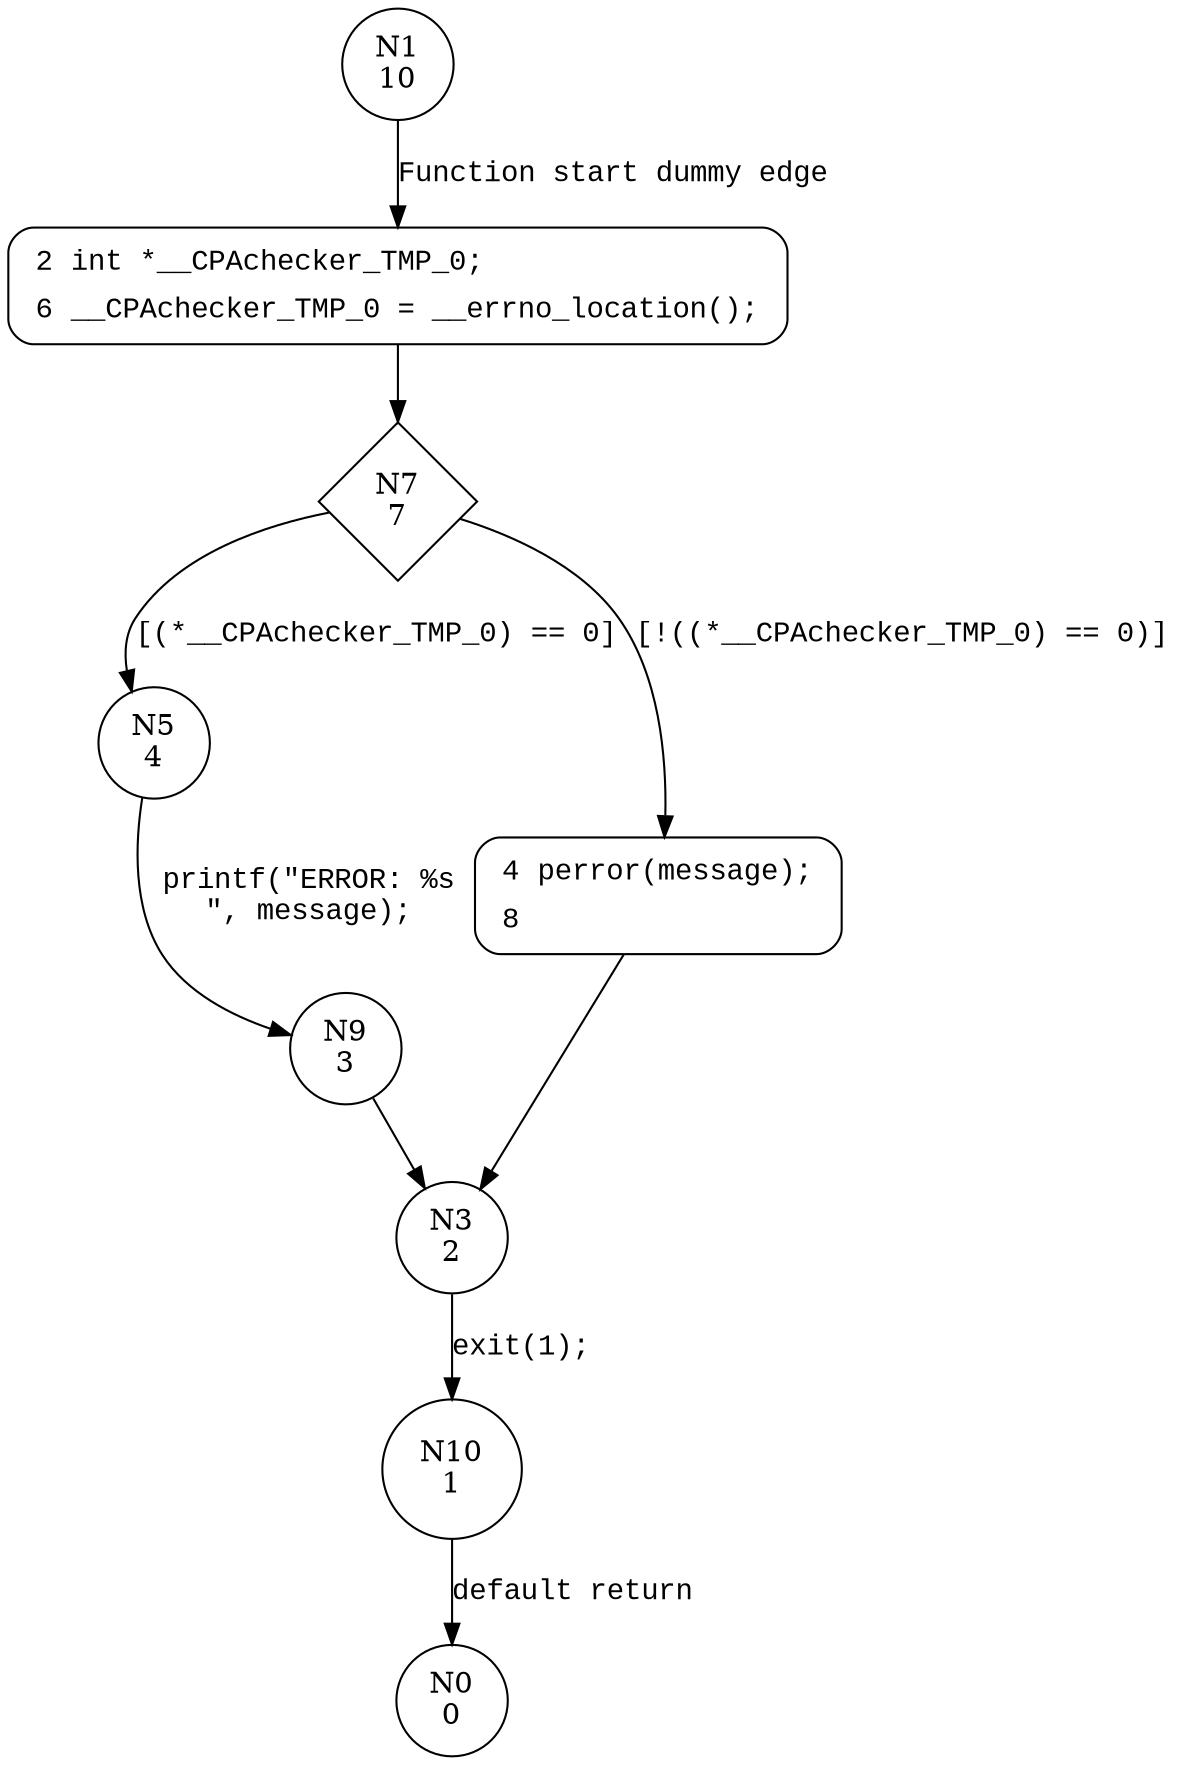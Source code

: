 digraph die {
1 [shape="circle" label="N1\n10"]
2 [shape="circle" label="N2\n9"]
7 [shape="diamond" label="N7\n7"]
5 [shape="circle" label="N5\n4"]
4 [shape="circle" label="N4\n6"]
3 [shape="circle" label="N3\n2"]
10 [shape="circle" label="N10\n1"]
9 [shape="circle" label="N9\n3"]
0 [shape="circle" label="N0\n0"]
2 [style="filled,bold" penwidth="1" fillcolor="white" fontname="Courier New" shape="Mrecord" label=<<table border="0" cellborder="0" cellpadding="3" bgcolor="white"><tr><td align="right">2</td><td align="left">int *__CPAchecker_TMP_0;</td></tr><tr><td align="right">6</td><td align="left">__CPAchecker_TMP_0 = __errno_location();</td></tr></table>>]
2 -> 7[label=""]
4 [style="filled,bold" penwidth="1" fillcolor="white" fontname="Courier New" shape="Mrecord" label=<<table border="0" cellborder="0" cellpadding="3" bgcolor="white"><tr><td align="right">4</td><td align="left">perror(message);</td></tr><tr><td align="right">8</td><td align="left"></td></tr></table>>]
4 -> 3[label=""]
1 -> 2 [label="Function start dummy edge" fontname="Courier New"]
7 -> 5 [label="[(*__CPAchecker_TMP_0) == 0]" fontname="Courier New"]
7 -> 4 [label="[!((*__CPAchecker_TMP_0) == 0)]" fontname="Courier New"]
3 -> 10 [label="exit(1);" fontname="Courier New"]
5 -> 9 [label="printf(\"ERROR: %s\n\", message);" fontname="Courier New"]
10 -> 0 [label="default return" fontname="Courier New"]
9 -> 3 [label="" fontname="Courier New"]
}